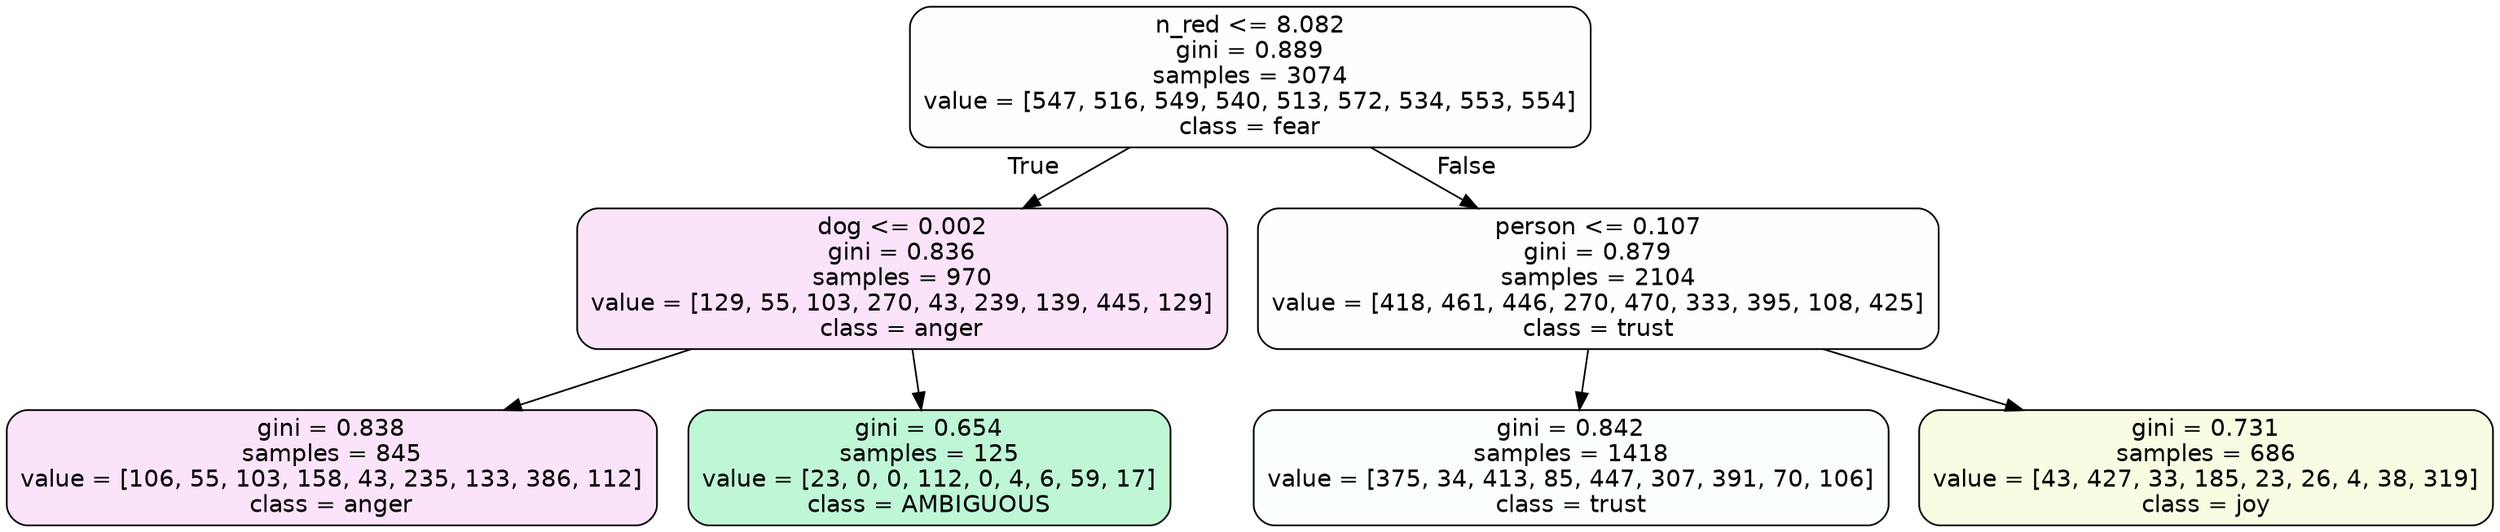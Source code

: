 digraph Tree {
node [shape=box, style="filled, rounded", color="black", fontname=helvetica] ;
edge [fontname=helvetica] ;
0 [label="n_red <= 8.082\ngini = 0.889\nsamples = 3074\nvalue = [547, 516, 549, 540, 513, 572, 534, 553, 554]\nclass = fear", fillcolor="#3964e501"] ;
1 [label="dog <= 0.002\ngini = 0.836\nsamples = 970\nvalue = [129, 55, 103, 270, 43, 239, 139, 445, 129]\nclass = anger", fillcolor="#e539d723"] ;
0 -> 1 [labeldistance=2.5, labelangle=45, headlabel="True"] ;
2 [label="gini = 0.838\nsamples = 845\nvalue = [106, 55, 103, 158, 43, 235, 133, 386, 112]\nclass = anger", fillcolor="#e539d723"] ;
1 -> 2 ;
3 [label="gini = 0.654\nsamples = 125\nvalue = [23, 0, 0, 112, 0, 4, 6, 59, 17]\nclass = AMBIGUOUS", fillcolor="#39e58153"] ;
1 -> 3 ;
4 [label="person <= 0.107\ngini = 0.879\nsamples = 2104\nvalue = [418, 461, 446, 270, 470, 333, 395, 108, 425]\nclass = trust", fillcolor="#39d7e501"] ;
0 -> 4 [labeldistance=2.5, labelangle=-45, headlabel="False"] ;
5 [label="gini = 0.842\nsamples = 1418\nvalue = [375, 34, 413, 85, 447, 307, 391, 70, 106]\nclass = trust", fillcolor="#39d7e505"] ;
4 -> 5 ;
6 [label="gini = 0.731\nsamples = 686\nvalue = [43, 427, 33, 185, 23, 26, 4, 38, 319]\nclass = joy", fillcolor="#d7e53923"] ;
4 -> 6 ;
}